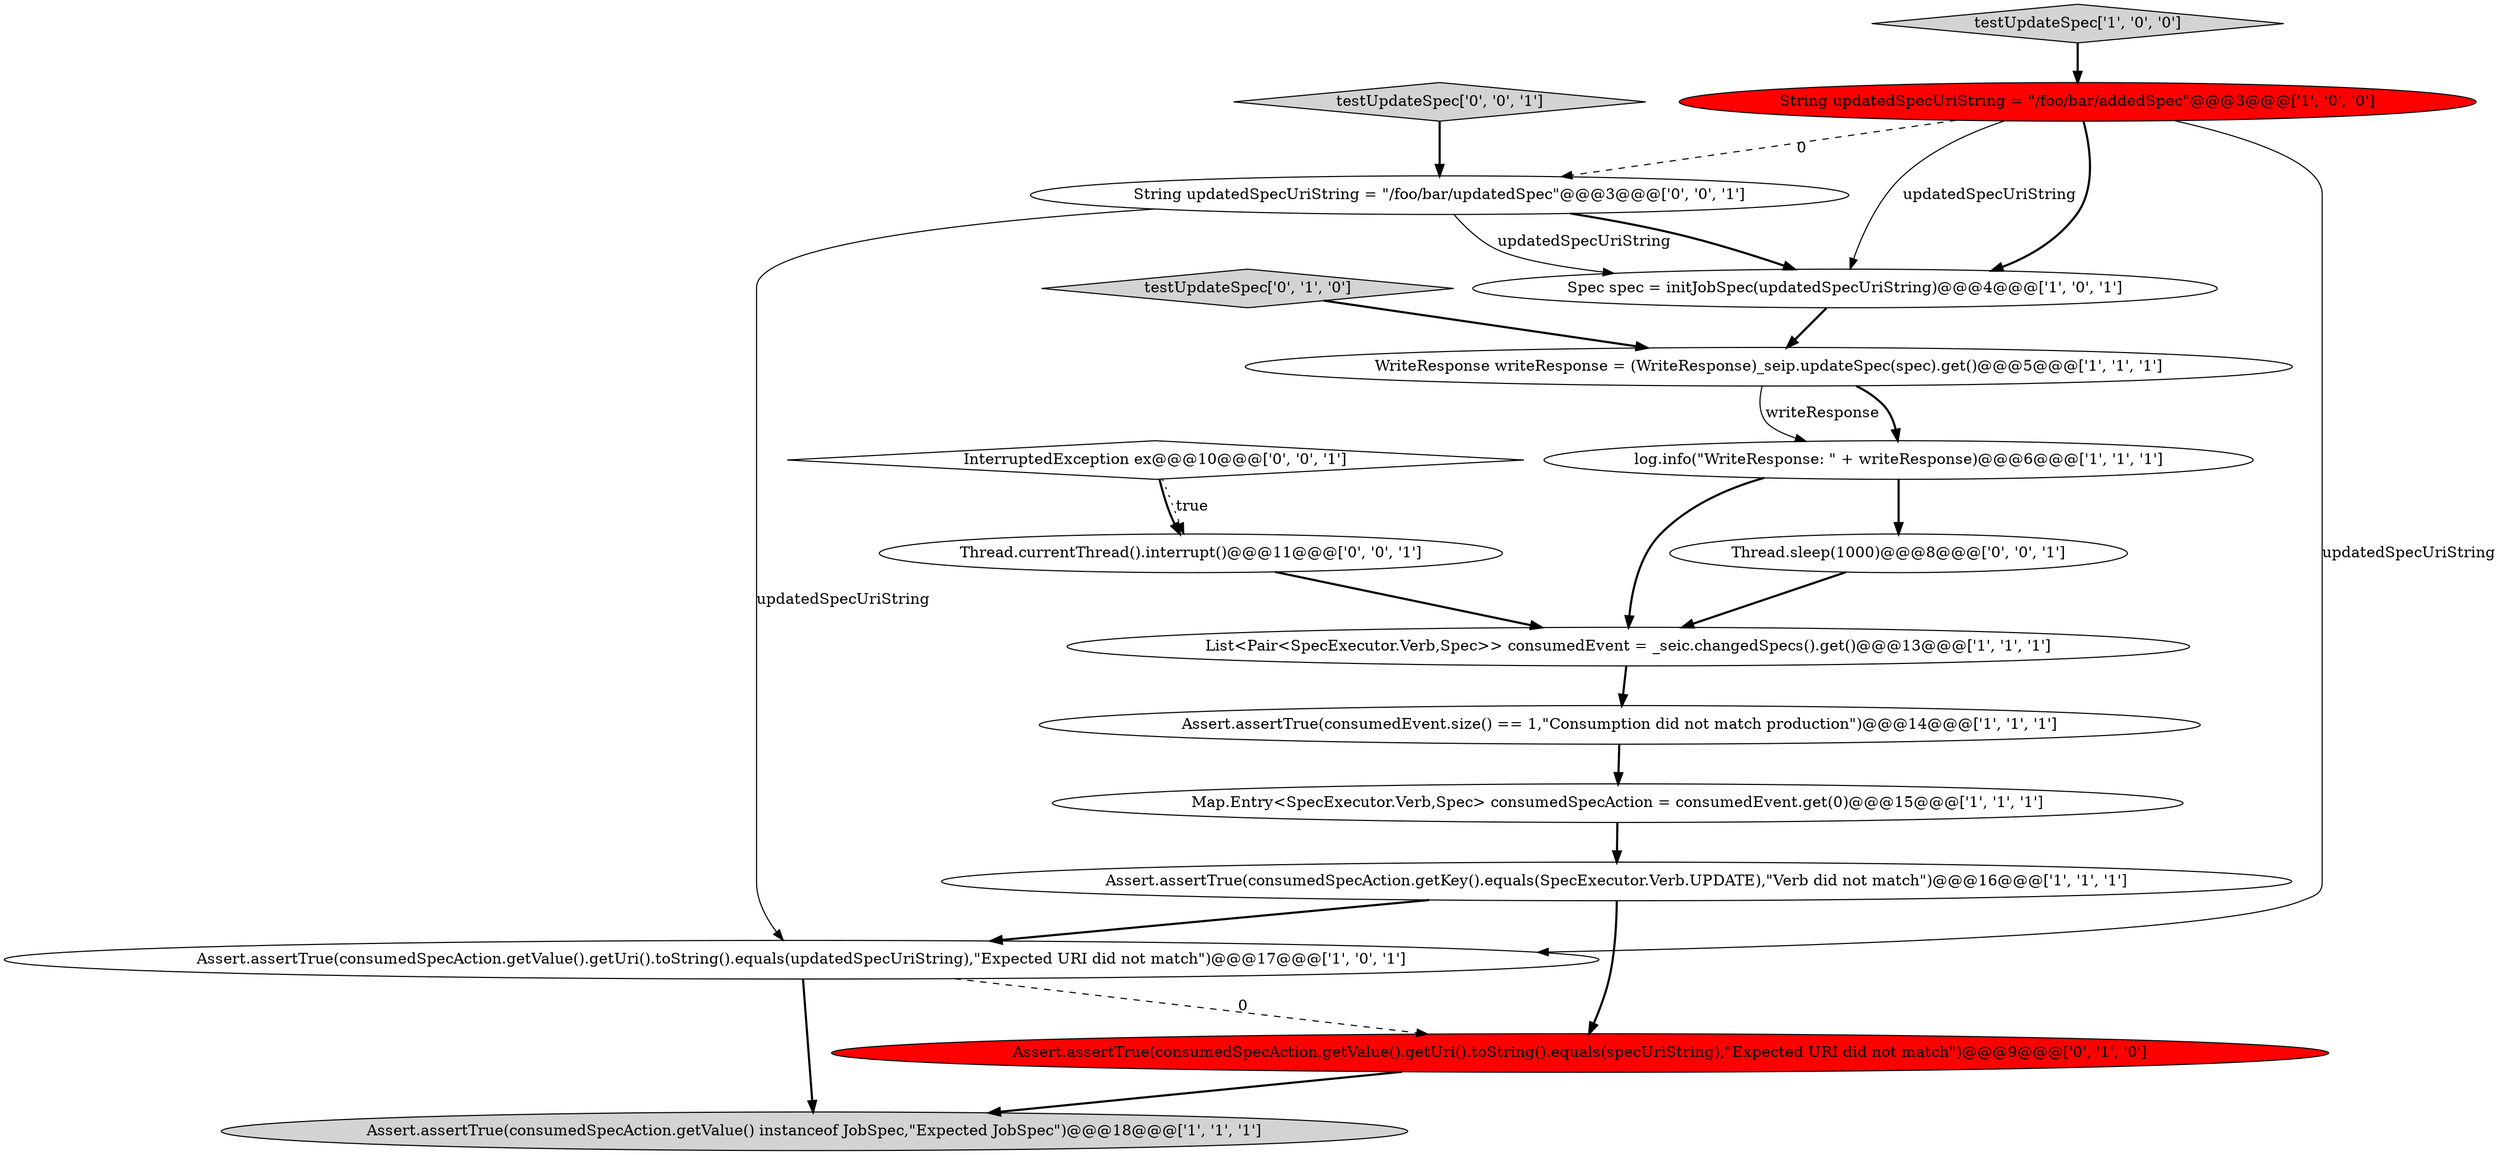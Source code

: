 digraph {
13 [style = filled, label = "testUpdateSpec['0', '0', '1']", fillcolor = lightgray, shape = diamond image = "AAA0AAABBB3BBB"];
2 [style = filled, label = "Assert.assertTrue(consumedEvent.size() == 1,\"Consumption did not match production\")@@@14@@@['1', '1', '1']", fillcolor = white, shape = ellipse image = "AAA0AAABBB1BBB"];
16 [style = filled, label = "String updatedSpecUriString = \"/foo/bar/updatedSpec\"@@@3@@@['0', '0', '1']", fillcolor = white, shape = ellipse image = "AAA0AAABBB3BBB"];
3 [style = filled, label = "Assert.assertTrue(consumedSpecAction.getValue() instanceof JobSpec,\"Expected JobSpec\")@@@18@@@['1', '1', '1']", fillcolor = lightgray, shape = ellipse image = "AAA0AAABBB1BBB"];
15 [style = filled, label = "Thread.currentThread().interrupt()@@@11@@@['0', '0', '1']", fillcolor = white, shape = ellipse image = "AAA0AAABBB3BBB"];
1 [style = filled, label = "log.info(\"WriteResponse: \" + writeResponse)@@@6@@@['1', '1', '1']", fillcolor = white, shape = ellipse image = "AAA0AAABBB1BBB"];
17 [style = filled, label = "Thread.sleep(1000)@@@8@@@['0', '0', '1']", fillcolor = white, shape = ellipse image = "AAA0AAABBB3BBB"];
11 [style = filled, label = "Assert.assertTrue(consumedSpecAction.getValue().getUri().toString().equals(specUriString),\"Expected URI did not match\")@@@9@@@['0', '1', '0']", fillcolor = red, shape = ellipse image = "AAA1AAABBB2BBB"];
5 [style = filled, label = "Assert.assertTrue(consumedSpecAction.getValue().getUri().toString().equals(updatedSpecUriString),\"Expected URI did not match\")@@@17@@@['1', '0', '1']", fillcolor = white, shape = ellipse image = "AAA0AAABBB1BBB"];
8 [style = filled, label = "Spec spec = initJobSpec(updatedSpecUriString)@@@4@@@['1', '0', '1']", fillcolor = white, shape = ellipse image = "AAA0AAABBB1BBB"];
0 [style = filled, label = "Assert.assertTrue(consumedSpecAction.getKey().equals(SpecExecutor.Verb.UPDATE),\"Verb did not match\")@@@16@@@['1', '1', '1']", fillcolor = white, shape = ellipse image = "AAA0AAABBB1BBB"];
7 [style = filled, label = "testUpdateSpec['1', '0', '0']", fillcolor = lightgray, shape = diamond image = "AAA0AAABBB1BBB"];
9 [style = filled, label = "Map.Entry<SpecExecutor.Verb,Spec> consumedSpecAction = consumedEvent.get(0)@@@15@@@['1', '1', '1']", fillcolor = white, shape = ellipse image = "AAA0AAABBB1BBB"];
12 [style = filled, label = "testUpdateSpec['0', '1', '0']", fillcolor = lightgray, shape = diamond image = "AAA0AAABBB2BBB"];
14 [style = filled, label = "InterruptedException ex@@@10@@@['0', '0', '1']", fillcolor = white, shape = diamond image = "AAA0AAABBB3BBB"];
4 [style = filled, label = "WriteResponse writeResponse = (WriteResponse)_seip.updateSpec(spec).get()@@@5@@@['1', '1', '1']", fillcolor = white, shape = ellipse image = "AAA0AAABBB1BBB"];
10 [style = filled, label = "String updatedSpecUriString = \"/foo/bar/addedSpec\"@@@3@@@['1', '0', '0']", fillcolor = red, shape = ellipse image = "AAA1AAABBB1BBB"];
6 [style = filled, label = "List<Pair<SpecExecutor.Verb,Spec>> consumedEvent = _seic.changedSpecs().get()@@@13@@@['1', '1', '1']", fillcolor = white, shape = ellipse image = "AAA0AAABBB1BBB"];
5->3 [style = bold, label=""];
10->8 [style = solid, label="updatedSpecUriString"];
9->0 [style = bold, label=""];
16->8 [style = bold, label=""];
17->6 [style = bold, label=""];
7->10 [style = bold, label=""];
16->5 [style = solid, label="updatedSpecUriString"];
16->8 [style = solid, label="updatedSpecUriString"];
0->11 [style = bold, label=""];
15->6 [style = bold, label=""];
2->9 [style = bold, label=""];
13->16 [style = bold, label=""];
10->5 [style = solid, label="updatedSpecUriString"];
1->17 [style = bold, label=""];
6->2 [style = bold, label=""];
14->15 [style = dotted, label="true"];
1->6 [style = bold, label=""];
10->8 [style = bold, label=""];
12->4 [style = bold, label=""];
5->11 [style = dashed, label="0"];
11->3 [style = bold, label=""];
14->15 [style = bold, label=""];
4->1 [style = bold, label=""];
10->16 [style = dashed, label="0"];
8->4 [style = bold, label=""];
4->1 [style = solid, label="writeResponse"];
0->5 [style = bold, label=""];
}
